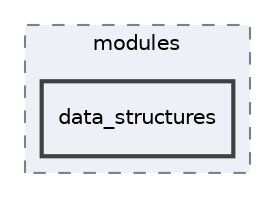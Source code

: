 digraph "src/modules/data_structures"
{
 // LATEX_PDF_SIZE
  edge [fontname="Helvetica",fontsize="10",labelfontname="Helvetica",labelfontsize="10"];
  node [fontname="Helvetica",fontsize="10",shape=record];
  compound=true
  subgraph clusterdir_ddb4d7e95cc2d6c8e1ade10a20d7247d {
    graph [ bgcolor="#edf0f7", pencolor="grey50", style="filled,dashed,", label="modules", fontname="Helvetica", fontsize="10", URL="dir_ddb4d7e95cc2d6c8e1ade10a20d7247d.html"]
  dir_ad692fca60ec15013bd9ac5ec0354c3d [shape=box, label="data_structures", style="filled,bold,", fillcolor="#edf0f7", color="grey25", URL="dir_ad692fca60ec15013bd9ac5ec0354c3d.html"];
  }
}
